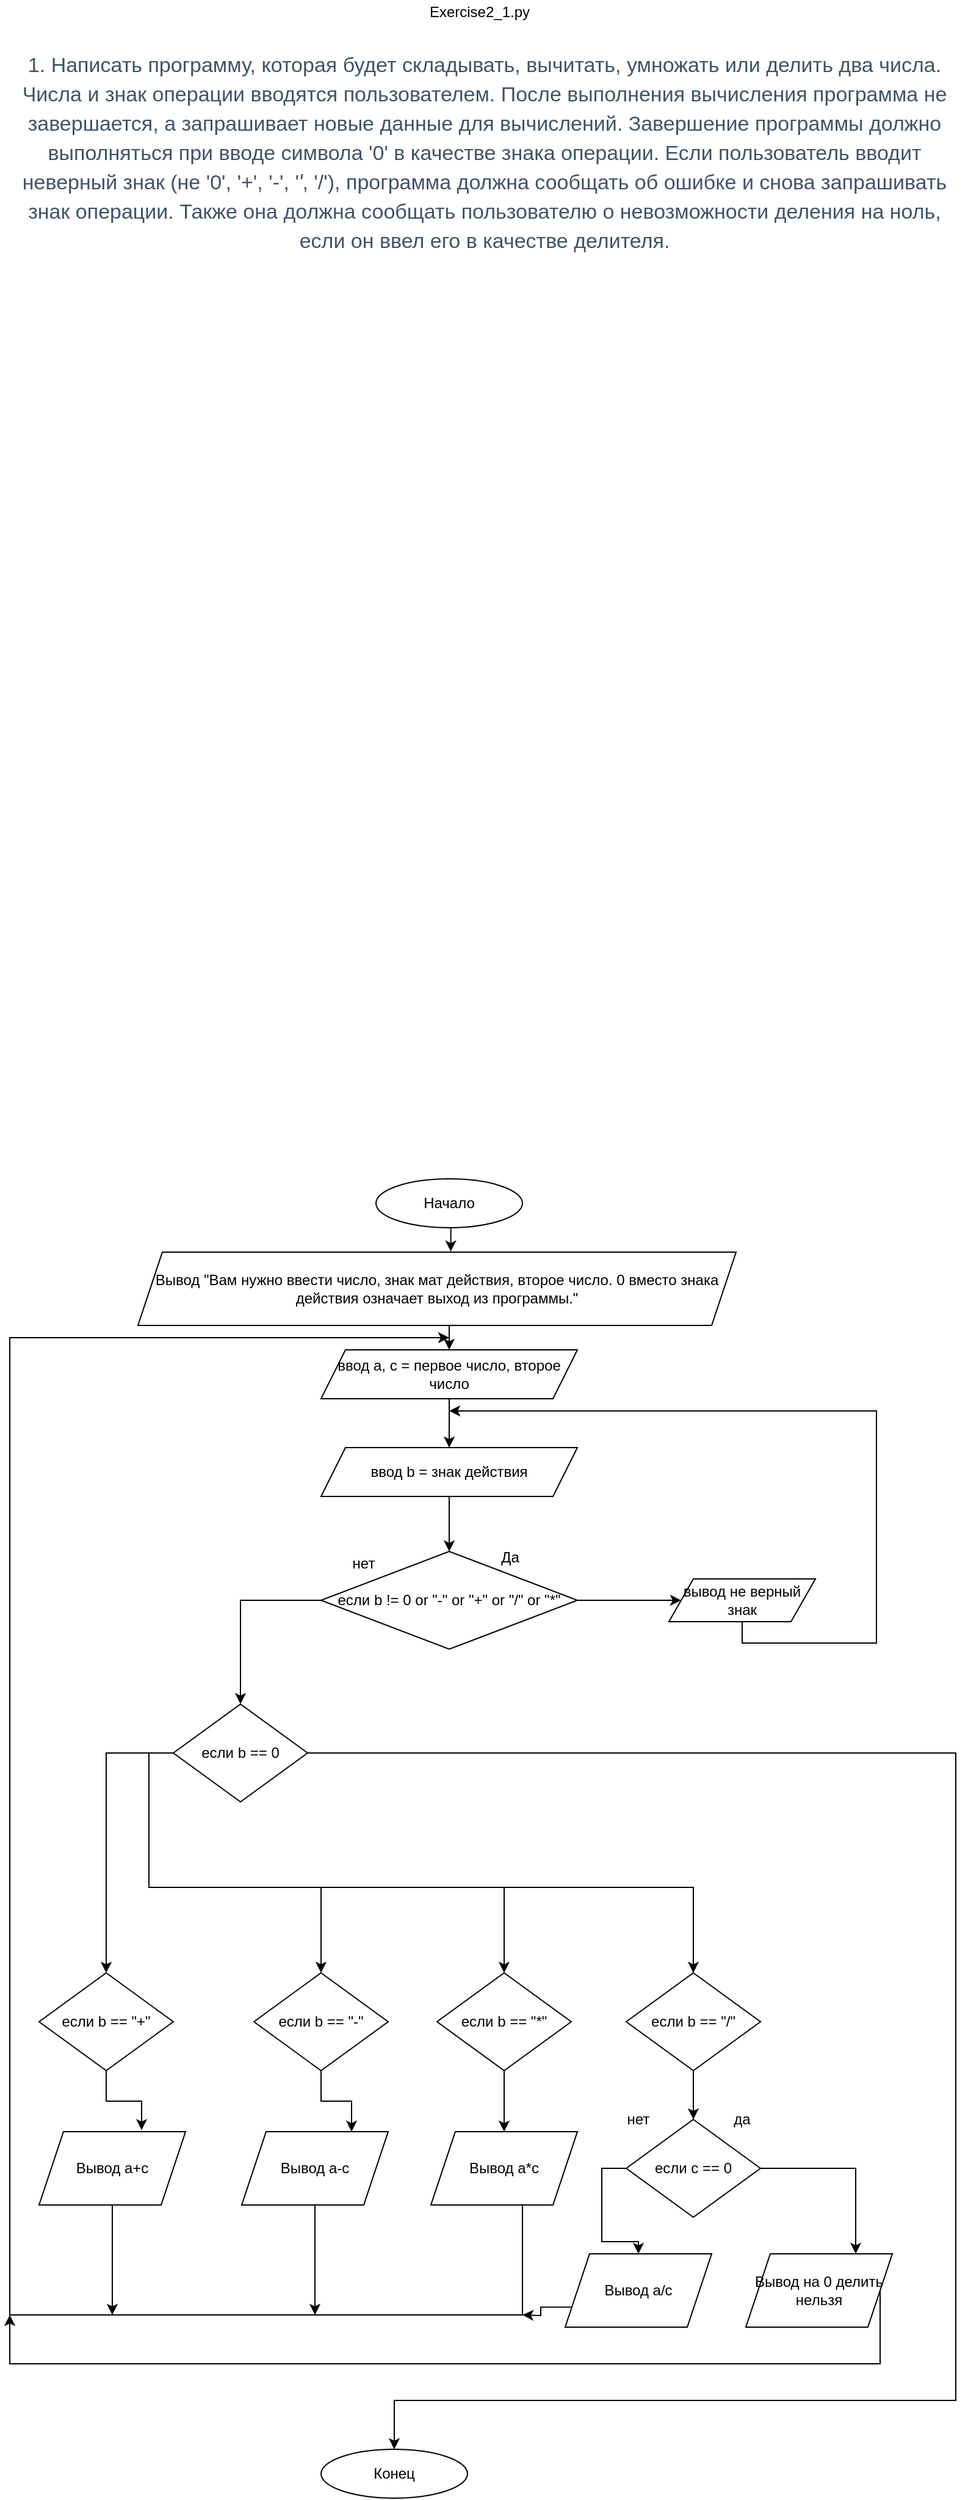 <mxfile version="14.5.10" type="device" pages="5"><diagram id="9VVbKP6s_MthiIiG_B1D" name="Задание1"><mxGraphModel dx="1278" dy="1738" grid="1" gridSize="10" guides="1" tooltips="1" connect="1" arrows="1" fold="1" page="1" pageScale="1" pageWidth="827" pageHeight="1169" math="0" shadow="0"><root><mxCell id="0"/><mxCell id="1" parent="0"/><mxCell id="ex1rgrxWMvsCBnantR5S-1" value="&lt;span style=&quot;text-align: left; color: rgb(63, 83, 104); text-transform: none; line-height: 24px; text-indent: 0px; letter-spacing: normal; font-family: inherit; font-size: 17px; font-style: normal; font-variant: normal; font-weight: 500; text-decoration: none; word-spacing: 0px; display: inline; float: none; background-color: rgb(255, 255, 255);&quot;&gt;1. Написать программу, которая будет складывать, вычитать, умножать или делить два числа. Числа и знак операции вводятся пользователем. После выполнения вычисления программа не завершается, а запрашивает новые данные для вычислений. Завершение программы должно выполняться при вводе символа '0' в качестве знака операции. Если пользователь вводит неверный знак (не '0', '+', '-', '&lt;/span&gt;&lt;em style='text-align: left; color: rgb(63, 83, 104); text-transform: none; text-indent: 0px; letter-spacing: normal; font-family: &quot;roboto&quot;,&quot;san francisco&quot;,&quot;helvetica neue&quot;,&quot;helvetica&quot;,&quot;arial&quot;; font-size: 17px; font-style: italic; font-variant: normal; font-weight: 500; text-decoration: none; word-spacing: 0px; box-sizing: border-box;'&gt;'&lt;/em&gt;&lt;span style=&quot;text-align: left; color: rgb(63, 83, 104); text-transform: none; line-height: 24px; text-indent: 0px; letter-spacing: normal; font-family: inherit; font-size: 17px; font-style: normal; font-variant: normal; font-weight: 500; text-decoration: none; word-spacing: 0px; display: inline; float: none; background-color: rgb(255, 255, 255);&quot;&gt;, '/'), программа должна сообщать об ошибке и снова запрашивать знак операции. Также она должна сообщать пользователю о невозможности деления на ноль, если он ввел его в качестве делителя.&lt;/span&gt;" style="text;html=1;strokeColor=none;fillColor=none;align=center;verticalAlign=middle;whiteSpace=wrap;rounded=0;" parent="1" vertex="1"><mxGeometry x="19" y="-880" width="790" height="170" as="geometry"/></mxCell><mxCell id="ex1rgrxWMvsCBnantR5S-2" value="Exercise2_1.py" style="text;html=1;strokeColor=none;fillColor=none;align=center;verticalAlign=middle;whiteSpace=wrap;rounded=0;" parent="1" vertex="1"><mxGeometry x="350" y="-920" width="120" height="20" as="geometry"/></mxCell><mxCell id="ex1rgrxWMvsCBnantR5S-54" style="edgeStyle=orthogonalEdgeStyle;rounded=0;orthogonalLoop=1;jettySize=auto;html=1;exitX=0.5;exitY=1;exitDx=0;exitDy=0;entryX=0.523;entryY=-0.008;entryDx=0;entryDy=0;entryPerimeter=0;" parent="1" source="ex1rgrxWMvsCBnantR5S-3" target="ex1rgrxWMvsCBnantR5S-50" edge="1"><mxGeometry relative="1" as="geometry"/></mxCell><mxCell id="ex1rgrxWMvsCBnantR5S-3" value="Начало" style="ellipse;whiteSpace=wrap;html=1;" parent="1" vertex="1"><mxGeometry x="325" y="45" width="120" height="40" as="geometry"/></mxCell><mxCell id="ex1rgrxWMvsCBnantR5S-60" style="edgeStyle=orthogonalEdgeStyle;rounded=0;orthogonalLoop=1;jettySize=auto;html=1;exitX=0.5;exitY=1;exitDx=0;exitDy=0;entryX=0.5;entryY=0;entryDx=0;entryDy=0;" parent="1" source="ex1rgrxWMvsCBnantR5S-4" target="ex1rgrxWMvsCBnantR5S-59" edge="1"><mxGeometry relative="1" as="geometry"/></mxCell><mxCell id="ex1rgrxWMvsCBnantR5S-4" value="ввод a, c = первое число, второе число" style="shape=parallelogram;perimeter=parallelogramPerimeter;whiteSpace=wrap;html=1;fixedSize=1;" parent="1" vertex="1"><mxGeometry x="280" y="185" width="210" height="40" as="geometry"/></mxCell><mxCell id="ex1rgrxWMvsCBnantR5S-62" style="edgeStyle=orthogonalEdgeStyle;rounded=0;orthogonalLoop=1;jettySize=auto;html=1;exitX=1;exitY=0.5;exitDx=0;exitDy=0;entryX=0;entryY=0.5;entryDx=0;entryDy=0;" parent="1" source="ex1rgrxWMvsCBnantR5S-5" target="ex1rgrxWMvsCBnantR5S-63" edge="1"><mxGeometry relative="1" as="geometry"><mxPoint x="555" y="390" as="targetPoint"/></mxGeometry></mxCell><mxCell id="ex1rgrxWMvsCBnantR5S-69" style="edgeStyle=orthogonalEdgeStyle;rounded=0;orthogonalLoop=1;jettySize=auto;html=1;exitX=0;exitY=0.5;exitDx=0;exitDy=0;" parent="1" source="ex1rgrxWMvsCBnantR5S-5" target="ex1rgrxWMvsCBnantR5S-65" edge="1"><mxGeometry relative="1" as="geometry"/></mxCell><mxCell id="ex1rgrxWMvsCBnantR5S-5" value="если b != 0 or &quot;-&quot; or &quot;+&quot; or &quot;/&quot; or &quot;*&quot;" style="rhombus;whiteSpace=wrap;html=1;" parent="1" vertex="1"><mxGeometry x="280" y="350" width="210" height="80" as="geometry"/></mxCell><mxCell id="ex1rgrxWMvsCBnantR5S-10" value="Да" style="text;html=1;strokeColor=none;fillColor=none;align=center;verticalAlign=middle;whiteSpace=wrap;rounded=0;" parent="1" vertex="1"><mxGeometry x="415" y="345" width="40" height="20" as="geometry"/></mxCell><mxCell id="ex1rgrxWMvsCBnantR5S-11" value="нет" style="text;html=1;strokeColor=none;fillColor=none;align=center;verticalAlign=middle;whiteSpace=wrap;rounded=0;" parent="1" vertex="1"><mxGeometry x="295" y="350" width="40" height="20" as="geometry"/></mxCell><mxCell id="ex1rgrxWMvsCBnantR5S-42" style="edgeStyle=orthogonalEdgeStyle;rounded=0;orthogonalLoop=1;jettySize=auto;html=1;exitX=0.5;exitY=1;exitDx=0;exitDy=0;entryX=0.7;entryY=-0.022;entryDx=0;entryDy=0;entryPerimeter=0;" parent="1" source="ex1rgrxWMvsCBnantR5S-12" target="ex1rgrxWMvsCBnantR5S-14" edge="1"><mxGeometry relative="1" as="geometry"/></mxCell><mxCell id="ex1rgrxWMvsCBnantR5S-12" value="если b == &quot;+&quot;" style="rhombus;whiteSpace=wrap;html=1;" parent="1" vertex="1"><mxGeometry x="49" y="695" width="110" height="80" as="geometry"/></mxCell><mxCell id="ex1rgrxWMvsCBnantR5S-74" style="edgeStyle=orthogonalEdgeStyle;rounded=0;orthogonalLoop=1;jettySize=auto;html=1;exitX=0.5;exitY=1;exitDx=0;exitDy=0;" parent="1" source="ex1rgrxWMvsCBnantR5S-14" edge="1"><mxGeometry relative="1" as="geometry"><mxPoint x="109" y="975" as="targetPoint"/></mxGeometry></mxCell><mxCell id="ex1rgrxWMvsCBnantR5S-14" value="Вывод a+c" style="shape=parallelogram;perimeter=parallelogramPerimeter;whiteSpace=wrap;html=1;fixedSize=1;" parent="1" vertex="1"><mxGeometry x="49" y="825" width="120" height="60" as="geometry"/></mxCell><mxCell id="ex1rgrxWMvsCBnantR5S-41" style="edgeStyle=orthogonalEdgeStyle;rounded=0;orthogonalLoop=1;jettySize=auto;html=1;exitX=0.5;exitY=1;exitDx=0;exitDy=0;entryX=0.75;entryY=0;entryDx=0;entryDy=0;" parent="1" source="ex1rgrxWMvsCBnantR5S-18" target="ex1rgrxWMvsCBnantR5S-19" edge="1"><mxGeometry relative="1" as="geometry"/></mxCell><mxCell id="ex1rgrxWMvsCBnantR5S-18" value="если b == &quot;-&quot;" style="rhombus;whiteSpace=wrap;html=1;" parent="1" vertex="1"><mxGeometry x="225" y="695" width="110" height="80" as="geometry"/></mxCell><mxCell id="ex1rgrxWMvsCBnantR5S-75" style="edgeStyle=orthogonalEdgeStyle;rounded=0;orthogonalLoop=1;jettySize=auto;html=1;exitX=0.5;exitY=1;exitDx=0;exitDy=0;" parent="1" source="ex1rgrxWMvsCBnantR5S-19" edge="1"><mxGeometry relative="1" as="geometry"><mxPoint x="275" y="975" as="targetPoint"/></mxGeometry></mxCell><mxCell id="ex1rgrxWMvsCBnantR5S-19" value="Вывод a-c" style="shape=parallelogram;perimeter=parallelogramPerimeter;whiteSpace=wrap;html=1;fixedSize=1;" parent="1" vertex="1"><mxGeometry x="215" y="825" width="120" height="60" as="geometry"/></mxCell><mxCell id="ex1rgrxWMvsCBnantR5S-43" style="edgeStyle=orthogonalEdgeStyle;rounded=0;orthogonalLoop=1;jettySize=auto;html=1;exitX=0.5;exitY=1;exitDx=0;exitDy=0;" parent="1" source="ex1rgrxWMvsCBnantR5S-20" target="ex1rgrxWMvsCBnantR5S-21" edge="1"><mxGeometry relative="1" as="geometry"/></mxCell><mxCell id="ex1rgrxWMvsCBnantR5S-20" value="если b == &quot;*&quot;" style="rhombus;whiteSpace=wrap;html=1;" parent="1" vertex="1"><mxGeometry x="375" y="695" width="110" height="80" as="geometry"/></mxCell><mxCell id="ex1rgrxWMvsCBnantR5S-37" style="edgeStyle=orthogonalEdgeStyle;rounded=0;orthogonalLoop=1;jettySize=auto;html=1;exitX=0.5;exitY=1;exitDx=0;exitDy=0;" parent="1" source="ex1rgrxWMvsCBnantR5S-21" edge="1"><mxGeometry relative="1" as="geometry"><mxPoint x="385" y="175" as="targetPoint"/><Array as="points"><mxPoint x="445" y="885"/><mxPoint x="445" y="975"/><mxPoint x="25" y="975"/><mxPoint x="25" y="175"/></Array></mxGeometry></mxCell><mxCell id="ex1rgrxWMvsCBnantR5S-21" value="Вывод a*c" style="shape=parallelogram;perimeter=parallelogramPerimeter;whiteSpace=wrap;html=1;fixedSize=1;" parent="1" vertex="1"><mxGeometry x="370" y="825" width="120" height="60" as="geometry"/></mxCell><mxCell id="ex1rgrxWMvsCBnantR5S-44" style="edgeStyle=orthogonalEdgeStyle;rounded=0;orthogonalLoop=1;jettySize=auto;html=1;exitX=0.5;exitY=1;exitDx=0;exitDy=0;entryX=0.5;entryY=0;entryDx=0;entryDy=0;" parent="1" source="ex1rgrxWMvsCBnantR5S-22" target="ex1rgrxWMvsCBnantR5S-24" edge="1"><mxGeometry relative="1" as="geometry"/></mxCell><mxCell id="ex1rgrxWMvsCBnantR5S-22" value="если b == &quot;/&quot;" style="rhombus;whiteSpace=wrap;html=1;" parent="1" vertex="1"><mxGeometry x="530" y="695" width="110" height="80" as="geometry"/></mxCell><mxCell id="ex1rgrxWMvsCBnantR5S-45" style="edgeStyle=orthogonalEdgeStyle;rounded=0;orthogonalLoop=1;jettySize=auto;html=1;exitX=0;exitY=0.5;exitDx=0;exitDy=0;" parent="1" source="ex1rgrxWMvsCBnantR5S-24" target="ex1rgrxWMvsCBnantR5S-27" edge="1"><mxGeometry relative="1" as="geometry"/></mxCell><mxCell id="ex1rgrxWMvsCBnantR5S-49" style="edgeStyle=orthogonalEdgeStyle;rounded=0;orthogonalLoop=1;jettySize=auto;html=1;exitX=1;exitY=0.5;exitDx=0;exitDy=0;entryX=0.75;entryY=0;entryDx=0;entryDy=0;" parent="1" source="ex1rgrxWMvsCBnantR5S-24" target="ex1rgrxWMvsCBnantR5S-28" edge="1"><mxGeometry relative="1" as="geometry"><Array as="points"><mxPoint x="718" y="855"/></Array></mxGeometry></mxCell><mxCell id="ex1rgrxWMvsCBnantR5S-24" value="если с == 0" style="rhombus;whiteSpace=wrap;html=1;" parent="1" vertex="1"><mxGeometry x="530" y="815" width="110" height="80" as="geometry"/></mxCell><mxCell id="ex1rgrxWMvsCBnantR5S-25" value="нет" style="text;html=1;strokeColor=none;fillColor=none;align=center;verticalAlign=middle;whiteSpace=wrap;rounded=0;" parent="1" vertex="1"><mxGeometry x="520" y="805" width="40" height="20" as="geometry"/></mxCell><mxCell id="ex1rgrxWMvsCBnantR5S-26" value="да" style="text;html=1;strokeColor=none;fillColor=none;align=center;verticalAlign=middle;whiteSpace=wrap;rounded=0;" parent="1" vertex="1"><mxGeometry x="605" y="805" width="40" height="20" as="geometry"/></mxCell><mxCell id="ex1rgrxWMvsCBnantR5S-76" style="edgeStyle=orthogonalEdgeStyle;rounded=0;orthogonalLoop=1;jettySize=auto;html=1;exitX=0;exitY=0.75;exitDx=0;exitDy=0;" parent="1" source="ex1rgrxWMvsCBnantR5S-27" edge="1"><mxGeometry relative="1" as="geometry"><mxPoint x="445" y="975" as="targetPoint"/></mxGeometry></mxCell><mxCell id="ex1rgrxWMvsCBnantR5S-27" value="Вывод a/c" style="shape=parallelogram;perimeter=parallelogramPerimeter;whiteSpace=wrap;html=1;fixedSize=1;" parent="1" vertex="1"><mxGeometry x="480" y="925" width="120" height="60" as="geometry"/></mxCell><mxCell id="ex1rgrxWMvsCBnantR5S-78" style="edgeStyle=orthogonalEdgeStyle;rounded=0;orthogonalLoop=1;jettySize=auto;html=1;exitX=1;exitY=0.5;exitDx=0;exitDy=0;" parent="1" source="ex1rgrxWMvsCBnantR5S-28" edge="1"><mxGeometry relative="1" as="geometry"><mxPoint x="25" y="975" as="targetPoint"/><Array as="points"><mxPoint x="738" y="1015"/><mxPoint x="25" y="1015"/></Array></mxGeometry></mxCell><mxCell id="ex1rgrxWMvsCBnantR5S-28" value="Вывод на 0 делить нельзя" style="shape=parallelogram;perimeter=parallelogramPerimeter;whiteSpace=wrap;html=1;fixedSize=1;" parent="1" vertex="1"><mxGeometry x="628" y="925" width="120" height="60" as="geometry"/></mxCell><mxCell id="ex1rgrxWMvsCBnantR5S-33" value="Конец" style="ellipse;whiteSpace=wrap;html=1;" parent="1" vertex="1"><mxGeometry x="280" y="1085" width="120" height="40" as="geometry"/></mxCell><mxCell id="ex1rgrxWMvsCBnantR5S-55" style="edgeStyle=orthogonalEdgeStyle;rounded=0;orthogonalLoop=1;jettySize=auto;html=1;exitX=0.5;exitY=1;exitDx=0;exitDy=0;entryX=0.5;entryY=0;entryDx=0;entryDy=0;" parent="1" source="ex1rgrxWMvsCBnantR5S-50" target="ex1rgrxWMvsCBnantR5S-4" edge="1"><mxGeometry relative="1" as="geometry"><mxPoint x="385" y="175" as="targetPoint"/><Array as="points"><mxPoint x="385" y="165"/></Array></mxGeometry></mxCell><mxCell id="ex1rgrxWMvsCBnantR5S-50" value="Вывод &quot;Вам нужно ввести число, знак мат действия, второе число. 0 вместо знака действия означает выход из программы.&quot;" style="shape=parallelogram;perimeter=parallelogramPerimeter;whiteSpace=wrap;html=1;fixedSize=1;" parent="1" vertex="1"><mxGeometry x="130" y="105" width="490" height="60" as="geometry"/></mxCell><mxCell id="ex1rgrxWMvsCBnantR5S-61" style="edgeStyle=orthogonalEdgeStyle;rounded=0;orthogonalLoop=1;jettySize=auto;html=1;exitX=0.5;exitY=1;exitDx=0;exitDy=0;entryX=0.5;entryY=0;entryDx=0;entryDy=0;" parent="1" source="ex1rgrxWMvsCBnantR5S-59" target="ex1rgrxWMvsCBnantR5S-5" edge="1"><mxGeometry relative="1" as="geometry"/></mxCell><mxCell id="ex1rgrxWMvsCBnantR5S-59" value="ввод b = знак действия" style="shape=parallelogram;perimeter=parallelogramPerimeter;whiteSpace=wrap;html=1;fixedSize=1;" parent="1" vertex="1"><mxGeometry x="280" y="265" width="210" height="40" as="geometry"/></mxCell><mxCell id="ex1rgrxWMvsCBnantR5S-64" style="edgeStyle=orthogonalEdgeStyle;rounded=0;orthogonalLoop=1;jettySize=auto;html=1;exitX=0.5;exitY=1;exitDx=0;exitDy=0;" parent="1" source="ex1rgrxWMvsCBnantR5S-63" edge="1"><mxGeometry relative="1" as="geometry"><mxPoint x="385" y="235" as="targetPoint"/><Array as="points"><mxPoint x="625" y="425"/><mxPoint x="735" y="425"/><mxPoint x="735" y="235"/></Array></mxGeometry></mxCell><mxCell id="ex1rgrxWMvsCBnantR5S-63" value="вывод не верный знак" style="shape=parallelogram;perimeter=parallelogramPerimeter;whiteSpace=wrap;html=1;fixedSize=1;" parent="1" vertex="1"><mxGeometry x="565" y="372.5" width="120" height="35" as="geometry"/></mxCell><mxCell id="ex1rgrxWMvsCBnantR5S-68" style="edgeStyle=orthogonalEdgeStyle;rounded=0;orthogonalLoop=1;jettySize=auto;html=1;exitX=1;exitY=0.5;exitDx=0;exitDy=0;" parent="1" source="ex1rgrxWMvsCBnantR5S-65" target="ex1rgrxWMvsCBnantR5S-33" edge="1"><mxGeometry relative="1" as="geometry"><mxPoint x="800" y="1045" as="targetPoint"/><Array as="points"><mxPoint x="800" y="515"/><mxPoint x="800" y="1045"/><mxPoint x="340" y="1045"/></Array></mxGeometry></mxCell><mxCell id="ex1rgrxWMvsCBnantR5S-70" style="edgeStyle=orthogonalEdgeStyle;rounded=0;orthogonalLoop=1;jettySize=auto;html=1;exitX=0;exitY=0.5;exitDx=0;exitDy=0;entryX=0.5;entryY=0;entryDx=0;entryDy=0;" parent="1" source="ex1rgrxWMvsCBnantR5S-65" target="ex1rgrxWMvsCBnantR5S-12" edge="1"><mxGeometry relative="1" as="geometry"/></mxCell><mxCell id="ex1rgrxWMvsCBnantR5S-71" style="edgeStyle=orthogonalEdgeStyle;rounded=0;orthogonalLoop=1;jettySize=auto;html=1;exitX=0;exitY=0.5;exitDx=0;exitDy=0;entryX=0.5;entryY=0;entryDx=0;entryDy=0;" parent="1" source="ex1rgrxWMvsCBnantR5S-65" target="ex1rgrxWMvsCBnantR5S-18" edge="1"><mxGeometry relative="1" as="geometry"/></mxCell><mxCell id="ex1rgrxWMvsCBnantR5S-72" style="edgeStyle=orthogonalEdgeStyle;rounded=0;orthogonalLoop=1;jettySize=auto;html=1;exitX=0;exitY=0.5;exitDx=0;exitDy=0;entryX=0.5;entryY=0;entryDx=0;entryDy=0;" parent="1" source="ex1rgrxWMvsCBnantR5S-65" target="ex1rgrxWMvsCBnantR5S-20" edge="1"><mxGeometry relative="1" as="geometry"/></mxCell><mxCell id="ex1rgrxWMvsCBnantR5S-73" style="edgeStyle=orthogonalEdgeStyle;rounded=0;orthogonalLoop=1;jettySize=auto;html=1;exitX=0;exitY=0.5;exitDx=0;exitDy=0;" parent="1" source="ex1rgrxWMvsCBnantR5S-65" target="ex1rgrxWMvsCBnantR5S-22" edge="1"><mxGeometry relative="1" as="geometry"/></mxCell><mxCell id="ex1rgrxWMvsCBnantR5S-65" value="если b == 0" style="rhombus;whiteSpace=wrap;html=1;" parent="1" vertex="1"><mxGeometry x="159" y="475" width="110" height="80" as="geometry"/></mxCell></root></mxGraphModel></diagram><diagram id="NmgzExSBudsxT1QHz35L" name="Страница 2"><mxGraphModel grid="1" shadow="0" math="0" pageHeight="1169" pageWidth="827" pageScale="1" page="1" fold="1" arrows="1" connect="1" tooltips="1" guides="1" gridSize="10" dy="608" dx="1342"><root><mxCell id="AZP0k3E69EL4nHjYCwYE-0"/><mxCell id="AZP0k3E69EL4nHjYCwYE-1" parent="AZP0k3E69EL4nHjYCwYE-0"/><mxCell id="AZP0k3E69EL4nHjYCwYE-2" value="&lt;span style=&quot;text-align: left ; color: rgb(63 , 83 , 104) ; text-transform: none ; line-height: 24px ; text-indent: 0px ; letter-spacing: normal ; font-family: inherit ; font-size: 17px ; font-style: normal ; font-variant: normal ; font-weight: 500 ; text-decoration: none ; word-spacing: 0px ; display: inline ; float: none ; background-color: rgb(255 , 255 , 255)&quot;&gt;2. Посчитать четные и нечетные цифры введенного натурального числа. Например, если введено число 34560, в нем 3 четные цифры (4, 6 и 0) и 2 нечетные (3 и 5)&lt;/span&gt;" parent="AZP0k3E69EL4nHjYCwYE-1" vertex="1" style="text;html=1;strokeColor=none;fillColor=none;align=center;verticalAlign=middle;whiteSpace=wrap;rounded=0;"><mxGeometry as="geometry" height="80" width="760" y="60" x="34"/></mxCell><mxCell id="AZP0k3E69EL4nHjYCwYE-3" value="Exercice2_2.py" parent="AZP0k3E69EL4nHjYCwYE-1" vertex="1" style="text;html=1;strokeColor=none;fillColor=none;align=center;verticalAlign=middle;whiteSpace=wrap;rounded=0;"><mxGeometry as="geometry" height="20" width="130" y="30" x="330"/></mxCell><mxCell id="0aCp3txBkiRKVn8MhVxa-10" parent="AZP0k3E69EL4nHjYCwYE-1" style="edgeStyle=orthogonalEdgeStyle;rounded=0;orthogonalLoop=1;jettySize=auto;html=1;exitX=0.5;exitY=1;exitDx=0;exitDy=0;entryX=0.5;entryY=0;entryDx=0;entryDy=0;" target="AZP0k3E69EL4nHjYCwYE-5" source="AZP0k3E69EL4nHjYCwYE-4" edge="1"><mxGeometry as="geometry" relative="1"/></mxCell><mxCell id="AZP0k3E69EL4nHjYCwYE-4" value="Начало" parent="AZP0k3E69EL4nHjYCwYE-1" vertex="1" style="ellipse;whiteSpace=wrap;html=1;"><mxGeometry as="geometry" height="40" width="120" y="160" x="350"/></mxCell><mxCell id="0aCp3txBkiRKVn8MhVxa-11" parent="AZP0k3E69EL4nHjYCwYE-1" style="edgeStyle=orthogonalEdgeStyle;rounded=0;orthogonalLoop=1;jettySize=auto;html=1;exitX=0.5;exitY=1;exitDx=0;exitDy=0;entryX=0.5;entryY=0;entryDx=0;entryDy=0;" target="0aCp3txBkiRKVn8MhVxa-0" source="AZP0k3E69EL4nHjYCwYE-5" edge="1"><mxGeometry as="geometry" relative="1"/></mxCell><mxCell id="AZP0k3E69EL4nHjYCwYE-5" value="Введите число а" parent="AZP0k3E69EL4nHjYCwYE-1" vertex="1" style="shape=parallelogram;perimeter=parallelogramPerimeter;whiteSpace=wrap;html=1;fixedSize=1;"><mxGeometry as="geometry" height="60" width="300" y="250" x="260"/></mxCell><mxCell id="0aCp3txBkiRKVn8MhVxa-21" parent="AZP0k3E69EL4nHjYCwYE-1" style="edgeStyle=orthogonalEdgeStyle;rounded=0;orthogonalLoop=1;jettySize=auto;html=1;exitX=0.5;exitY=1;exitDx=0;exitDy=0;entryX=0.5;entryY=0;entryDx=0;entryDy=0;" target="0aCp3txBkiRKVn8MhVxa-3" source="AZP0k3E69EL4nHjYCwYE-6" edge="1"><mxGeometry as="geometry" relative="1"/></mxCell><mxCell id="0aCp3txBkiRKVn8MhVxa-24" parent="AZP0k3E69EL4nHjYCwYE-1" style="edgeStyle=orthogonalEdgeStyle;rounded=0;orthogonalLoop=1;jettySize=auto;html=1;exitX=1;exitY=0.5;exitDx=0;exitDy=0;" target="0aCp3txBkiRKVn8MhVxa-8" source="AZP0k3E69EL4nHjYCwYE-6" edge="1"><mxGeometry as="geometry" relative="1"><Array as="points"><mxPoint y="480" x="680"/><mxPoint y="780" x="680"/></Array></mxGeometry></mxCell><mxCell id="AZP0k3E69EL4nHjYCwYE-6" value="Пока&amp;nbsp; a &amp;gt; 0" parent="AZP0k3E69EL4nHjYCwYE-1" vertex="1" style="rhombus;whiteSpace=wrap;html=1;"><mxGeometry as="geometry" height="80" width="154" y="440" x="333"/></mxCell><mxCell id="0aCp3txBkiRKVn8MhVxa-12" parent="AZP0k3E69EL4nHjYCwYE-1" style="edgeStyle=orthogonalEdgeStyle;rounded=0;orthogonalLoop=1;jettySize=auto;html=1;exitX=0.5;exitY=1;exitDx=0;exitDy=0;entryX=0.5;entryY=0;entryDx=0;entryDy=0;" target="AZP0k3E69EL4nHjYCwYE-6" source="0aCp3txBkiRKVn8MhVxa-0" edge="1"><mxGeometry as="geometry" relative="1"/></mxCell><mxCell id="0aCp3txBkiRKVn8MhVxa-0" value="chet = 0&lt;br&gt;nechet = 0" parent="AZP0k3E69EL4nHjYCwYE-1" vertex="1" style="rounded=0;whiteSpace=wrap;html=1;"><mxGeometry as="geometry" height="40" width="120" y="360" x="350"/></mxCell><mxCell id="0aCp3txBkiRKVn8MhVxa-1" value="да" parent="AZP0k3E69EL4nHjYCwYE-1" vertex="1" style="text;html=1;strokeColor=none;fillColor=none;align=center;verticalAlign=middle;whiteSpace=wrap;rounded=0;"><mxGeometry as="geometry" height="20" width="40" y="440" x="329"/></mxCell><mxCell id="0aCp3txBkiRKVn8MhVxa-2" value="нет" parent="AZP0k3E69EL4nHjYCwYE-1" vertex="1" style="text;html=1;strokeColor=none;fillColor=none;align=center;verticalAlign=middle;whiteSpace=wrap;rounded=0;"><mxGeometry as="geometry" height="20" width="40" y="440" x="447"/></mxCell><mxCell id="0aCp3txBkiRKVn8MhVxa-22" parent="AZP0k3E69EL4nHjYCwYE-1" style="edgeStyle=orthogonalEdgeStyle;rounded=0;orthogonalLoop=1;jettySize=auto;html=1;exitX=0;exitY=0.5;exitDx=0;exitDy=0;entryX=0.5;entryY=0;entryDx=0;entryDy=0;" target="0aCp3txBkiRKVn8MhVxa-6" source="0aCp3txBkiRKVn8MhVxa-3" edge="1"><mxGeometry as="geometry" relative="1"/></mxCell><mxCell id="0aCp3txBkiRKVn8MhVxa-23" parent="AZP0k3E69EL4nHjYCwYE-1" style="edgeStyle=orthogonalEdgeStyle;rounded=0;orthogonalLoop=1;jettySize=auto;html=1;exitX=1;exitY=0.5;exitDx=0;exitDy=0;" target="0aCp3txBkiRKVn8MhVxa-7" source="0aCp3txBkiRKVn8MhVxa-3" edge="1"><mxGeometry as="geometry" relative="1"/></mxCell><mxCell id="0aCp3txBkiRKVn8MhVxa-3" value="(a%10) % 2 == 0" parent="AZP0k3E69EL4nHjYCwYE-1" vertex="1" style="rhombus;whiteSpace=wrap;html=1;"><mxGeometry as="geometry" height="80" width="130" y="560" x="345"/></mxCell><mxCell id="0aCp3txBkiRKVn8MhVxa-4" value="да" parent="AZP0k3E69EL4nHjYCwYE-1" vertex="1" style="text;html=1;strokeColor=none;fillColor=none;align=center;verticalAlign=middle;whiteSpace=wrap;rounded=0;"><mxGeometry as="geometry" height="20" width="40" y="560" x="340"/></mxCell><mxCell id="0aCp3txBkiRKVn8MhVxa-5" value="нет" parent="AZP0k3E69EL4nHjYCwYE-1" vertex="1" style="text;html=1;strokeColor=none;fillColor=none;align=center;verticalAlign=middle;whiteSpace=wrap;rounded=0;"><mxGeometry as="geometry" height="20" width="40" y="560" x="435"/></mxCell><mxCell id="0aCp3txBkiRKVn8MhVxa-26" parent="AZP0k3E69EL4nHjYCwYE-1" style="edgeStyle=orthogonalEdgeStyle;rounded=0;orthogonalLoop=1;jettySize=auto;html=1;exitX=0;exitY=0.5;exitDx=0;exitDy=0;entryX=0.5;entryY=0;entryDx=0;entryDy=0;" target="AZP0k3E69EL4nHjYCwYE-6" source="0aCp3txBkiRKVn8MhVxa-6" edge="1"><mxGeometry as="geometry" relative="1"/></mxCell><mxCell id="0aCp3txBkiRKVn8MhVxa-6" value="a //= 10&lt;br&gt;chet += 1" parent="AZP0k3E69EL4nHjYCwYE-1" vertex="1" style="rounded=0;whiteSpace=wrap;html=1;"><mxGeometry as="geometry" height="40" width="120" y="680" x="220"/></mxCell><mxCell id="0aCp3txBkiRKVn8MhVxa-27" parent="AZP0k3E69EL4nHjYCwYE-1" style="edgeStyle=orthogonalEdgeStyle;rounded=0;orthogonalLoop=1;jettySize=auto;html=1;exitX=0.5;exitY=1;exitDx=0;exitDy=0;" source="0aCp3txBkiRKVn8MhVxa-7" edge="1"><mxGeometry as="geometry" relative="1"><mxPoint as="targetPoint" y="438" x="410"/><Array as="points"><mxPoint y="740" x="530"/><mxPoint y="740" x="200"/><mxPoint y="420" x="200"/><mxPoint y="420" x="410"/></Array></mxGeometry></mxCell><mxCell id="0aCp3txBkiRKVn8MhVxa-7" value="a //= 10&lt;br&gt;nechet += 1" parent="AZP0k3E69EL4nHjYCwYE-1" vertex="1" style="rounded=0;whiteSpace=wrap;html=1;"><mxGeometry as="geometry" height="40" width="120" y="680" x="470"/></mxCell><mxCell id="0aCp3txBkiRKVn8MhVxa-28" parent="AZP0k3E69EL4nHjYCwYE-1" style="edgeStyle=orthogonalEdgeStyle;rounded=0;orthogonalLoop=1;jettySize=auto;html=1;exitX=0.5;exitY=1;exitDx=0;exitDy=0;" target="0aCp3txBkiRKVn8MhVxa-9" source="0aCp3txBkiRKVn8MhVxa-8" edge="1"><mxGeometry as="geometry" relative="1"/></mxCell><mxCell id="0aCp3txBkiRKVn8MhVxa-8" value="Вывод chet, nechet" parent="AZP0k3E69EL4nHjYCwYE-1" vertex="1" style="shape=parallelogram;perimeter=parallelogramPerimeter;whiteSpace=wrap;html=1;fixedSize=1;"><mxGeometry as="geometry" height="60" width="120" y="760" x="354"/></mxCell><mxCell id="0aCp3txBkiRKVn8MhVxa-9" value="конец" parent="AZP0k3E69EL4nHjYCwYE-1" vertex="1" style="ellipse;whiteSpace=wrap;html=1;"><mxGeometry as="geometry" height="40" width="120" y="900" x="354"/></mxCell></root></mxGraphModel></diagram><diagram id="Yer91BauzwekW-PSFJB4" name="Страница 3"><mxGraphModel dx="1278" dy="569" grid="1" gridSize="10" guides="1" tooltips="1" connect="1" arrows="1" fold="1" page="1" pageScale="1" pageWidth="827" pageHeight="1169" math="0" shadow="0"><root><mxCell id="IQPsvt8TzOjAdO5gnrfX-0"/><mxCell id="IQPsvt8TzOjAdO5gnrfX-1" parent="IQPsvt8TzOjAdO5gnrfX-0"/><mxCell id="CWasgPyW1whdS6MFOES6-0" value="&lt;span style=&quot;text-align: left; color: rgb(63, 83, 104); text-transform: none; line-height: 24px; text-indent: 0px; letter-spacing: normal; font-family: inherit; font-size: 17px; font-style: normal; font-variant: normal; font-weight: 500; text-decoration: none; word-spacing: 0px; display: inline; float: none; background-color: rgb(255, 255, 255);&quot;&gt;3. Сформировать из введенного числа обратное по порядку входящих в него цифр и вывести на экран. Например, если введено число 3486, надо вывести 6843.&lt;/span&gt;" style="text;html=1;strokeColor=none;fillColor=none;align=center;verticalAlign=middle;whiteSpace=wrap;rounded=0;" parent="IQPsvt8TzOjAdO5gnrfX-1" vertex="1"><mxGeometry x="100" y="80" width="600" height="20" as="geometry"/></mxCell><mxCell id="r3s7sRQgTZH3lleqPnWi-8" style="edgeStyle=orthogonalEdgeStyle;rounded=0;orthogonalLoop=1;jettySize=auto;html=1;exitX=0.5;exitY=1;exitDx=0;exitDy=0;entryX=0.5;entryY=0;entryDx=0;entryDy=0;" parent="IQPsvt8TzOjAdO5gnrfX-1" source="r3s7sRQgTZH3lleqPnWi-0" target="r3s7sRQgTZH3lleqPnWi-1" edge="1"><mxGeometry relative="1" as="geometry"/></mxCell><mxCell id="r3s7sRQgTZH3lleqPnWi-0" value="Начало" style="ellipse;whiteSpace=wrap;html=1;" parent="IQPsvt8TzOjAdO5gnrfX-1" vertex="1"><mxGeometry x="330" y="160" width="120" height="40" as="geometry"/></mxCell><mxCell id="r3s7sRQgTZH3lleqPnWi-9" style="edgeStyle=orthogonalEdgeStyle;rounded=0;orthogonalLoop=1;jettySize=auto;html=1;exitX=0.5;exitY=1;exitDx=0;exitDy=0;" parent="IQPsvt8TzOjAdO5gnrfX-1" source="r3s7sRQgTZH3lleqPnWi-1" target="r3s7sRQgTZH3lleqPnWi-2" edge="1"><mxGeometry relative="1" as="geometry"/></mxCell><mxCell id="r3s7sRQgTZH3lleqPnWi-1" value="ввод a" style="shape=parallelogram;perimeter=parallelogramPerimeter;whiteSpace=wrap;html=1;fixedSize=1;" parent="IQPsvt8TzOjAdO5gnrfX-1" vertex="1"><mxGeometry x="330" y="230" width="120" height="40" as="geometry"/></mxCell><mxCell id="r3s7sRQgTZH3lleqPnWi-10" style="edgeStyle=orthogonalEdgeStyle;rounded=0;orthogonalLoop=1;jettySize=auto;html=1;exitX=0.5;exitY=1;exitDx=0;exitDy=0;" parent="IQPsvt8TzOjAdO5gnrfX-1" source="r3s7sRQgTZH3lleqPnWi-2" target="r3s7sRQgTZH3lleqPnWi-3" edge="1"><mxGeometry relative="1" as="geometry"/></mxCell><mxCell id="r3s7sRQgTZH3lleqPnWi-2" value="newnumb = &quot;&quot;" style="rounded=0;whiteSpace=wrap;html=1;" parent="IQPsvt8TzOjAdO5gnrfX-1" vertex="1"><mxGeometry x="330" y="330" width="120" height="40" as="geometry"/></mxCell><mxCell id="r3s7sRQgTZH3lleqPnWi-11" style="edgeStyle=orthogonalEdgeStyle;rounded=0;orthogonalLoop=1;jettySize=auto;html=1;exitX=1;exitY=0.5;exitDx=0;exitDy=0;" parent="IQPsvt8TzOjAdO5gnrfX-1" source="r3s7sRQgTZH3lleqPnWi-3" target="r3s7sRQgTZH3lleqPnWi-5" edge="1"><mxGeometry relative="1" as="geometry"/></mxCell><mxCell id="r3s7sRQgTZH3lleqPnWi-12" style="edgeStyle=orthogonalEdgeStyle;rounded=0;orthogonalLoop=1;jettySize=auto;html=1;exitX=0.5;exitY=1;exitDx=0;exitDy=0;" parent="IQPsvt8TzOjAdO5gnrfX-1" source="r3s7sRQgTZH3lleqPnWi-3" target="r3s7sRQgTZH3lleqPnWi-4" edge="1"><mxGeometry relative="1" as="geometry"/></mxCell><mxCell id="r3s7sRQgTZH3lleqPnWi-3" value="пока а &amp;gt; 0" style="rhombus;whiteSpace=wrap;html=1;" parent="IQPsvt8TzOjAdO5gnrfX-1" vertex="1"><mxGeometry x="350" y="410" width="80" height="80" as="geometry"/></mxCell><mxCell id="r3s7sRQgTZH3lleqPnWi-13" style="edgeStyle=orthogonalEdgeStyle;rounded=0;orthogonalLoop=1;jettySize=auto;html=1;exitX=0;exitY=0.5;exitDx=0;exitDy=0;entryX=0.5;entryY=0;entryDx=0;entryDy=0;" parent="IQPsvt8TzOjAdO5gnrfX-1" source="r3s7sRQgTZH3lleqPnWi-4" target="r3s7sRQgTZH3lleqPnWi-3" edge="1"><mxGeometry relative="1" as="geometry"><Array as="points"><mxPoint x="310" y="585"/><mxPoint x="310" y="390"/><mxPoint x="390" y="390"/></Array></mxGeometry></mxCell><mxCell id="r3s7sRQgTZH3lleqPnWi-4" value="newnumb += str(a%10)&amp;nbsp;&lt;br&gt;a //= 10" style="rounded=0;whiteSpace=wrap;html=1;" parent="IQPsvt8TzOjAdO5gnrfX-1" vertex="1"><mxGeometry x="330" y="555" width="120" height="60" as="geometry"/></mxCell><mxCell id="r3s7sRQgTZH3lleqPnWi-14" style="edgeStyle=orthogonalEdgeStyle;rounded=0;orthogonalLoop=1;jettySize=auto;html=1;exitX=0.5;exitY=1;exitDx=0;exitDy=0;entryX=0.5;entryY=0;entryDx=0;entryDy=0;" parent="IQPsvt8TzOjAdO5gnrfX-1" source="r3s7sRQgTZH3lleqPnWi-5" target="r3s7sRQgTZH3lleqPnWi-6" edge="1"><mxGeometry relative="1" as="geometry"><Array as="points"><mxPoint x="650" y="660"/><mxPoint x="450" y="660"/></Array></mxGeometry></mxCell><mxCell id="r3s7sRQgTZH3lleqPnWi-5" value="Вывод&amp;nbsp;&lt;br&gt;int(newnumb)" style="shape=parallelogram;perimeter=parallelogramPerimeter;whiteSpace=wrap;html=1;fixedSize=1;" parent="IQPsvt8TzOjAdO5gnrfX-1" vertex="1"><mxGeometry x="590" y="420" width="120" height="60" as="geometry"/></mxCell><mxCell id="r3s7sRQgTZH3lleqPnWi-6" value="конец" style="ellipse;whiteSpace=wrap;html=1;" parent="IQPsvt8TzOjAdO5gnrfX-1" vertex="1"><mxGeometry x="390" y="700" width="120" height="40" as="geometry"/></mxCell><mxCell id="r3s7sRQgTZH3lleqPnWi-7" style="edgeStyle=orthogonalEdgeStyle;rounded=0;orthogonalLoop=1;jettySize=auto;html=1;exitX=0.5;exitY=1;exitDx=0;exitDy=0;" parent="IQPsvt8TzOjAdO5gnrfX-1" source="r3s7sRQgTZH3lleqPnWi-1" target="r3s7sRQgTZH3lleqPnWi-1" edge="1"><mxGeometry relative="1" as="geometry"/></mxCell><mxCell id="r3s7sRQgTZH3lleqPnWi-15" value="нет" style="text;html=1;strokeColor=none;fillColor=none;align=center;verticalAlign=middle;whiteSpace=wrap;rounded=0;" parent="IQPsvt8TzOjAdO5gnrfX-1" vertex="1"><mxGeometry x="410" y="410" width="40" height="20" as="geometry"/></mxCell><mxCell id="r3s7sRQgTZH3lleqPnWi-16" value="да" style="text;html=1;strokeColor=none;fillColor=none;align=center;verticalAlign=middle;whiteSpace=wrap;rounded=0;" parent="IQPsvt8TzOjAdO5gnrfX-1" vertex="1"><mxGeometry x="340" y="480" width="40" height="20" as="geometry"/></mxCell><mxCell id="r3s7sRQgTZH3lleqPnWi-17" value="Exercise2_3.py" style="text;html=1;strokeColor=none;fillColor=none;align=center;verticalAlign=middle;whiteSpace=wrap;rounded=0;" parent="IQPsvt8TzOjAdO5gnrfX-1" vertex="1"><mxGeometry x="350" y="10" width="40" height="20" as="geometry"/></mxCell></root></mxGraphModel></diagram><diagram id="bJx3HywcoyxJfCPz6fnw" name="Страница 4"><mxGraphModel dx="1278" dy="569" grid="1" gridSize="10" guides="1" tooltips="1" connect="1" arrows="1" fold="1" page="1" pageScale="1" pageWidth="827" pageHeight="1169" math="0" shadow="0"><root><mxCell id="Sq9XsZmdcnGMVG-NZSBo-0"/><mxCell id="Sq9XsZmdcnGMVG-NZSBo-1" parent="Sq9XsZmdcnGMVG-NZSBo-0"/><mxCell id="Sq9XsZmdcnGMVG-NZSBo-2" value="&lt;span style=&quot;text-align: left ; color: rgb(63 , 83 , 104) ; text-transform: none ; line-height: 24px ; text-indent: 0px ; letter-spacing: normal ; font-family: inherit ; font-size: 17px ; font-style: normal ; font-variant: normal ; font-weight: 500 ; text-decoration: none ; word-spacing: 0px ; display: inline ; float: none ; background-color: rgb(255 , 255 , 255)&quot;&gt;4. Найти сумму n элементов следующего ряда чисел: 1, -0.5, 0.25, -0.125,… Количество элементов (n) вводится с клавиатуры.&lt;/span&gt;" style="text;html=1;strokeColor=none;fillColor=none;align=center;verticalAlign=middle;whiteSpace=wrap;rounded=0;" parent="Sq9XsZmdcnGMVG-NZSBo-1" vertex="1"><mxGeometry x="50" y="60" width="700" height="20" as="geometry"/></mxCell><mxCell id="i_OgQfEBvqhMcTc_CQs6-20" style="edgeStyle=orthogonalEdgeStyle;rounded=0;orthogonalLoop=1;jettySize=auto;html=1;exitX=0.5;exitY=1;exitDx=0;exitDy=0;entryX=0.5;entryY=0;entryDx=0;entryDy=0;" parent="Sq9XsZmdcnGMVG-NZSBo-1" source="Sq9XsZmdcnGMVG-NZSBo-3" target="i_OgQfEBvqhMcTc_CQs6-19" edge="1"><mxGeometry relative="1" as="geometry"/></mxCell><mxCell id="Sq9XsZmdcnGMVG-NZSBo-3" value="Начало" style="ellipse;whiteSpace=wrap;html=1;" parent="Sq9XsZmdcnGMVG-NZSBo-1" vertex="1"><mxGeometry x="310" y="110" width="120" height="40" as="geometry"/></mxCell><mxCell id="i_OgQfEBvqhMcTc_CQs6-12" style="edgeStyle=orthogonalEdgeStyle;rounded=0;orthogonalLoop=1;jettySize=auto;html=1;exitX=1;exitY=0.5;exitDx=0;exitDy=0;entryX=0.5;entryY=0;entryDx=0;entryDy=0;" parent="Sq9XsZmdcnGMVG-NZSBo-1" source="Sq9XsZmdcnGMVG-NZSBo-5" target="i_OgQfEBvqhMcTc_CQs6-1" edge="1"><mxGeometry relative="1" as="geometry"/></mxCell><mxCell id="i_OgQfEBvqhMcTc_CQs6-14" style="edgeStyle=orthogonalEdgeStyle;rounded=0;orthogonalLoop=1;jettySize=auto;html=1;exitX=0;exitY=0.5;exitDx=0;exitDy=0;" parent="Sq9XsZmdcnGMVG-NZSBo-1" source="Sq9XsZmdcnGMVG-NZSBo-5" target="i_OgQfEBvqhMcTc_CQs6-3" edge="1"><mxGeometry relative="1" as="geometry"/></mxCell><mxCell id="Sq9XsZmdcnGMVG-NZSBo-5" value="if n&amp;gt;1" style="rhombus;whiteSpace=wrap;html=1;" parent="Sq9XsZmdcnGMVG-NZSBo-1" vertex="1"><mxGeometry x="330" y="440" width="80" height="80" as="geometry"/></mxCell><mxCell id="i_OgQfEBvqhMcTc_CQs6-10" style="edgeStyle=orthogonalEdgeStyle;rounded=0;orthogonalLoop=1;jettySize=auto;html=1;exitX=0.5;exitY=1;exitDx=0;exitDy=0;" parent="Sq9XsZmdcnGMVG-NZSBo-1" target="i_OgQfEBvqhMcTc_CQs6-0" edge="1"><mxGeometry relative="1" as="geometry"><mxPoint x="370" y="290" as="sourcePoint"/></mxGeometry></mxCell><mxCell id="i_OgQfEBvqhMcTc_CQs6-11" style="edgeStyle=orthogonalEdgeStyle;rounded=0;orthogonalLoop=1;jettySize=auto;html=1;exitX=0.5;exitY=1;exitDx=0;exitDy=0;entryX=0.5;entryY=0;entryDx=0;entryDy=0;" parent="Sq9XsZmdcnGMVG-NZSBo-1" source="i_OgQfEBvqhMcTc_CQs6-0" target="Sq9XsZmdcnGMVG-NZSBo-5" edge="1"><mxGeometry relative="1" as="geometry"/></mxCell><mxCell id="i_OgQfEBvqhMcTc_CQs6-0" value="def myfn(n, x=1, y=1)" style="rounded=1;whiteSpace=wrap;html=1;" parent="Sq9XsZmdcnGMVG-NZSBo-1" vertex="1"><mxGeometry x="310" y="280" width="120" height="60" as="geometry"/></mxCell><mxCell id="i_OgQfEBvqhMcTc_CQs6-13" style="edgeStyle=orthogonalEdgeStyle;rounded=0;orthogonalLoop=1;jettySize=auto;html=1;exitX=0.5;exitY=1;exitDx=0;exitDy=0;" parent="Sq9XsZmdcnGMVG-NZSBo-1" source="i_OgQfEBvqhMcTc_CQs6-1" target="i_OgQfEBvqhMcTc_CQs6-8" edge="1"><mxGeometry relative="1" as="geometry"/></mxCell><mxCell id="i_OgQfEBvqhMcTc_CQs6-1" value="x *=(-0.5)&lt;br&gt;y += x" style="rounded=0;whiteSpace=wrap;html=1;" parent="Sq9XsZmdcnGMVG-NZSBo-1" vertex="1"><mxGeometry x="460" y="530" width="120" height="60" as="geometry"/></mxCell><mxCell id="i_OgQfEBvqhMcTc_CQs6-15" style="edgeStyle=orthogonalEdgeStyle;rounded=0;orthogonalLoop=1;jettySize=auto;html=1;exitX=0.5;exitY=1;exitDx=0;exitDy=0;entryX=0.5;entryY=0;entryDx=0;entryDy=0;" parent="Sq9XsZmdcnGMVG-NZSBo-1" source="i_OgQfEBvqhMcTc_CQs6-3" target="i_OgQfEBvqhMcTc_CQs6-4" edge="1"><mxGeometry relative="1" as="geometry"/></mxCell><mxCell id="i_OgQfEBvqhMcTc_CQs6-3" value="return y" style="rounded=1;whiteSpace=wrap;html=1;" parent="Sq9XsZmdcnGMVG-NZSBo-1" vertex="1"><mxGeometry x="160" y="620" width="120" height="60" as="geometry"/></mxCell><mxCell id="i_OgQfEBvqhMcTc_CQs6-16" style="edgeStyle=orthogonalEdgeStyle;rounded=0;orthogonalLoop=1;jettySize=auto;html=1;exitX=0.5;exitY=1;exitDx=0;exitDy=0;" parent="Sq9XsZmdcnGMVG-NZSBo-1" source="i_OgQfEBvqhMcTc_CQs6-4" target="i_OgQfEBvqhMcTc_CQs6-5" edge="1"><mxGeometry relative="1" as="geometry"/></mxCell><mxCell id="i_OgQfEBvqhMcTc_CQs6-4" value="Вывод myfn(n)" style="shape=parallelogram;perimeter=parallelogramPerimeter;whiteSpace=wrap;html=1;fixedSize=1;" parent="Sq9XsZmdcnGMVG-NZSBo-1" vertex="1"><mxGeometry x="310" y="840" width="120" height="60" as="geometry"/></mxCell><mxCell id="i_OgQfEBvqhMcTc_CQs6-5" value="Начало" style="ellipse;whiteSpace=wrap;html=1;" parent="Sq9XsZmdcnGMVG-NZSBo-1" vertex="1"><mxGeometry x="310" y="1000" width="120" height="40" as="geometry"/></mxCell><mxCell id="i_OgQfEBvqhMcTc_CQs6-6" value="yes" style="text;html=1;strokeColor=none;fillColor=none;align=center;verticalAlign=middle;whiteSpace=wrap;rounded=0;" parent="Sq9XsZmdcnGMVG-NZSBo-1" vertex="1"><mxGeometry x="380" y="440" width="40" height="20" as="geometry"/></mxCell><mxCell id="i_OgQfEBvqhMcTc_CQs6-7" value="no" style="text;html=1;strokeColor=none;fillColor=none;align=center;verticalAlign=middle;whiteSpace=wrap;rounded=0;" parent="Sq9XsZmdcnGMVG-NZSBo-1" vertex="1"><mxGeometry x="294" y="440" width="40" height="20" as="geometry"/></mxCell><mxCell id="i_OgQfEBvqhMcTc_CQs6-17" style="edgeStyle=orthogonalEdgeStyle;rounded=0;orthogonalLoop=1;jettySize=auto;html=1;exitX=1;exitY=0.5;exitDx=0;exitDy=0;entryX=0.5;entryY=0;entryDx=0;entryDy=0;" parent="Sq9XsZmdcnGMVG-NZSBo-1" source="i_OgQfEBvqhMcTc_CQs6-8" target="i_OgQfEBvqhMcTc_CQs6-0" edge="1"><mxGeometry relative="1" as="geometry"/></mxCell><mxCell id="i_OgQfEBvqhMcTc_CQs6-8" value="return myfn(n-1,x, y)" style="rounded=1;whiteSpace=wrap;html=1;" parent="Sq9XsZmdcnGMVG-NZSBo-1" vertex="1"><mxGeometry x="460" y="630" width="120" height="60" as="geometry"/></mxCell><mxCell id="i_OgQfEBvqhMcTc_CQs6-21" style="edgeStyle=orthogonalEdgeStyle;rounded=0;orthogonalLoop=1;jettySize=auto;html=1;exitX=0.5;exitY=1;exitDx=0;exitDy=0;entryX=0.5;entryY=0;entryDx=0;entryDy=0;" parent="Sq9XsZmdcnGMVG-NZSBo-1" source="i_OgQfEBvqhMcTc_CQs6-19" target="i_OgQfEBvqhMcTc_CQs6-0" edge="1"><mxGeometry relative="1" as="geometry"/></mxCell><mxCell id="i_OgQfEBvqhMcTc_CQs6-19" value="Ввод n" style="shape=parallelogram;perimeter=parallelogramPerimeter;whiteSpace=wrap;html=1;fixedSize=1;" parent="Sq9XsZmdcnGMVG-NZSBo-1" vertex="1"><mxGeometry x="310" y="180" width="120" height="40" as="geometry"/></mxCell><mxCell id="VMCSCRH52LoZ0BIS4-j--0" value="Exercise2_4.py" style="text;html=1;strokeColor=none;fillColor=none;align=center;verticalAlign=middle;whiteSpace=wrap;rounded=0;" vertex="1" parent="Sq9XsZmdcnGMVG-NZSBo-1"><mxGeometry x="350" y="10" width="130" height="20" as="geometry"/></mxCell></root></mxGraphModel></diagram><diagram id="iwsaq17TXArzqm2Jw_ib" name="Страница 5"><mxGraphModel dx="1278" dy="1738" grid="1" gridSize="10" guides="1" tooltips="1" connect="1" arrows="1" fold="1" page="1" pageScale="1" pageWidth="827" pageHeight="1169" math="0" shadow="0"><root><mxCell id="DGy_tf3sObyZV68Q0QJx-0"/><mxCell id="DGy_tf3sObyZV68Q0QJx-1" parent="DGy_tf3sObyZV68Q0QJx-0"/><mxCell id="DGy_tf3sObyZV68Q0QJx-2" value="&#10;&#10;&lt;h3 style=&quot;box-sizing: border-box; font-family: roboto, &amp;quot;san francisco&amp;quot;, &amp;quot;helvetica neue&amp;quot;, helvetica, arial; font-weight: 500; line-height: 24px; color: rgb(63, 83, 104); margin-top: 20px; margin-bottom: 10px; font-size: 17px; font-style: normal; letter-spacing: normal; text-indent: 0px; text-transform: none; word-spacing: 0px; background-color: rgb(255, 255, 255);&quot;&gt;5. Вывести на экран коды и символы таблицы ASCII, начиная с символа под номером 32 и заканчивая 127-м включительно. Вывод выполнить в табличной форме: по десять пар «код-символ» в каждой строке.&lt;/h3&gt;&#10;&#10;" style="text;html=1;strokeColor=none;fillColor=none;align=center;verticalAlign=middle;whiteSpace=wrap;rounded=0;" vertex="1" parent="DGy_tf3sObyZV68Q0QJx-1"><mxGeometry x="50" y="-1090" width="740" height="20" as="geometry"/></mxCell><mxCell id="DGy_tf3sObyZV68Q0QJx-15" style="edgeStyle=orthogonalEdgeStyle;rounded=0;orthogonalLoop=1;jettySize=auto;html=1;exitX=0.5;exitY=1;exitDx=0;exitDy=0;" edge="1" parent="DGy_tf3sObyZV68Q0QJx-1" source="DGy_tf3sObyZV68Q0QJx-3" target="DGy_tf3sObyZV68Q0QJx-5"><mxGeometry relative="1" as="geometry"/></mxCell><mxCell id="DGy_tf3sObyZV68Q0QJx-3" value="Начало" style="ellipse;whiteSpace=wrap;html=1;" vertex="1" parent="DGy_tf3sObyZV68Q0QJx-1"><mxGeometry x="354" y="-1000" width="120" height="40" as="geometry"/></mxCell><mxCell id="w_KrGk9KKOpcNYxdi_Bh-3" style="edgeStyle=orthogonalEdgeStyle;rounded=0;orthogonalLoop=1;jettySize=auto;html=1;exitX=1;exitY=0.5;exitDx=0;exitDy=0;" edge="1" parent="DGy_tf3sObyZV68Q0QJx-1" source="DGy_tf3sObyZV68Q0QJx-4" target="DGy_tf3sObyZV68Q0QJx-9"><mxGeometry relative="1" as="geometry"><Array as="points"><mxPoint x="800" y="-800"/><mxPoint x="800" y="-330"/><mxPoint x="426" y="-330"/></Array></mxGeometry></mxCell><mxCell id="w_KrGk9KKOpcNYxdi_Bh-5" style="edgeStyle=orthogonalEdgeStyle;rounded=0;orthogonalLoop=1;jettySize=auto;html=1;exitX=0.5;exitY=1;exitDx=0;exitDy=0;entryX=0.5;entryY=0;entryDx=0;entryDy=0;" edge="1" parent="DGy_tf3sObyZV68Q0QJx-1" source="DGy_tf3sObyZV68Q0QJx-4" target="w_KrGk9KKOpcNYxdi_Bh-4"><mxGeometry relative="1" as="geometry"/></mxCell><mxCell id="DGy_tf3sObyZV68Q0QJx-4" value="for i in range(32,128)" style="shape=hexagon;perimeter=hexagonPerimeter2;whiteSpace=wrap;html=1;fixedSize=1;" vertex="1" parent="DGy_tf3sObyZV68Q0QJx-1"><mxGeometry x="354" y="-840" width="120" height="80" as="geometry"/></mxCell><mxCell id="DGy_tf3sObyZV68Q0QJx-16" style="edgeStyle=orthogonalEdgeStyle;rounded=0;orthogonalLoop=1;jettySize=auto;html=1;exitX=0.5;exitY=1;exitDx=0;exitDy=0;" edge="1" parent="DGy_tf3sObyZV68Q0QJx-1" source="DGy_tf3sObyZV68Q0QJx-5" target="DGy_tf3sObyZV68Q0QJx-4"><mxGeometry relative="1" as="geometry"/></mxCell><mxCell id="DGy_tf3sObyZV68Q0QJx-5" value="x=0" style="rounded=0;whiteSpace=wrap;html=1;" vertex="1" parent="DGy_tf3sObyZV68Q0QJx-1"><mxGeometry x="354" y="-910" width="120" height="30" as="geometry"/></mxCell><mxCell id="DGy_tf3sObyZV68Q0QJx-21" style="edgeStyle=orthogonalEdgeStyle;rounded=0;orthogonalLoop=1;jettySize=auto;html=1;exitX=0.5;exitY=1;exitDx=0;exitDy=0;entryX=0.5;entryY=0;entryDx=0;entryDy=0;" edge="1" parent="DGy_tf3sObyZV68Q0QJx-1" source="DGy_tf3sObyZV68Q0QJx-6" target="DGy_tf3sObyZV68Q0QJx-14"><mxGeometry relative="1" as="geometry"/></mxCell><mxCell id="DGy_tf3sObyZV68Q0QJx-6" value="print(f&quot;\n{(i, chr(i)}&quot;)" style="shape=parallelogram;perimeter=parallelogramPerimeter;whiteSpace=wrap;html=1;fixedSize=1;" vertex="1" parent="DGy_tf3sObyZV68Q0QJx-1"><mxGeometry x="468" y="-504" width="222" height="60" as="geometry"/></mxCell><mxCell id="DGy_tf3sObyZV68Q0QJx-18" style="edgeStyle=orthogonalEdgeStyle;rounded=0;orthogonalLoop=1;jettySize=auto;html=1;exitX=0;exitY=0.5;exitDx=0;exitDy=0;entryX=0.5;entryY=0;entryDx=0;entryDy=0;" edge="1" parent="DGy_tf3sObyZV68Q0QJx-1" source="DGy_tf3sObyZV68Q0QJx-7" target="DGy_tf3sObyZV68Q0QJx-8"><mxGeometry relative="1" as="geometry"/></mxCell><mxCell id="DGy_tf3sObyZV68Q0QJx-19" style="edgeStyle=orthogonalEdgeStyle;rounded=0;orthogonalLoop=1;jettySize=auto;html=1;exitX=1;exitY=0.5;exitDx=0;exitDy=0;entryX=0.5;entryY=0;entryDx=0;entryDy=0;" edge="1" parent="DGy_tf3sObyZV68Q0QJx-1" source="DGy_tf3sObyZV68Q0QJx-7" target="DGy_tf3sObyZV68Q0QJx-6"><mxGeometry relative="1" as="geometry"/></mxCell><mxCell id="DGy_tf3sObyZV68Q0QJx-7" value="x%10==0" style="rhombus;whiteSpace=wrap;html=1;" vertex="1" parent="DGy_tf3sObyZV68Q0QJx-1"><mxGeometry x="374" y="-584" width="80" height="80" as="geometry"/></mxCell><mxCell id="DGy_tf3sObyZV68Q0QJx-20" style="edgeStyle=orthogonalEdgeStyle;rounded=0;orthogonalLoop=1;jettySize=auto;html=1;exitX=0.5;exitY=1;exitDx=0;exitDy=0;" edge="1" parent="DGy_tf3sObyZV68Q0QJx-1" source="DGy_tf3sObyZV68Q0QJx-8" target="DGy_tf3sObyZV68Q0QJx-14"><mxGeometry relative="1" as="geometry"/></mxCell><mxCell id="DGy_tf3sObyZV68Q0QJx-8" value="&lt;span style=&quot;color: rgb(0 , 0 , 0) ; font-family: &amp;#34;helvetica&amp;#34; ; font-size: 12px ; font-style: normal ; font-weight: 400 ; letter-spacing: normal ; text-align: center ; text-indent: 0px ; text-transform: none ; word-spacing: 0px ; background-color: rgb(248 , 249 , 250) ; display: inline ; float: none&quot;&gt;print(f&quot;{(i, chr(i)}&quot;)&lt;/span&gt;" style="shape=parallelogram;perimeter=parallelogramPerimeter;whiteSpace=wrap;html=1;fixedSize=1;" vertex="1" parent="DGy_tf3sObyZV68Q0QJx-1"><mxGeometry x="94" y="-504" width="260" height="60" as="geometry"/></mxCell><mxCell id="DGy_tf3sObyZV68Q0QJx-9" value="Конец" style="ellipse;whiteSpace=wrap;html=1;" vertex="1" parent="DGy_tf3sObyZV68Q0QJx-1"><mxGeometry x="364" y="-290" width="120" height="40" as="geometry"/></mxCell><mxCell id="DGy_tf3sObyZV68Q0QJx-10" value="yes" style="text;html=1;strokeColor=none;fillColor=none;align=center;verticalAlign=middle;whiteSpace=wrap;rounded=0;" vertex="1" parent="DGy_tf3sObyZV68Q0QJx-1"><mxGeometry x="434" y="-574" width="40" height="20" as="geometry"/></mxCell><mxCell id="DGy_tf3sObyZV68Q0QJx-11" value="no" style="text;html=1;strokeColor=none;fillColor=none;align=center;verticalAlign=middle;whiteSpace=wrap;rounded=0;" vertex="1" parent="DGy_tf3sObyZV68Q0QJx-1"><mxGeometry x="354" y="-574" width="40" height="20" as="geometry"/></mxCell><mxCell id="w_KrGk9KKOpcNYxdi_Bh-2" style="edgeStyle=orthogonalEdgeStyle;rounded=0;orthogonalLoop=1;jettySize=auto;html=1;exitX=0;exitY=0.5;exitDx=0;exitDy=0;entryX=0;entryY=0.5;entryDx=0;entryDy=0;" edge="1" parent="DGy_tf3sObyZV68Q0QJx-1" source="DGy_tf3sObyZV68Q0QJx-14" target="DGy_tf3sObyZV68Q0QJx-4"><mxGeometry relative="1" as="geometry"><Array as="points"><mxPoint x="70" y="-385"/><mxPoint x="70" y="-800"/></Array></mxGeometry></mxCell><mxCell id="DGy_tf3sObyZV68Q0QJx-14" value="x+=1" style="rounded=0;whiteSpace=wrap;html=1;" vertex="1" parent="DGy_tf3sObyZV68Q0QJx-1"><mxGeometry x="354" y="-400" width="120" height="30" as="geometry"/></mxCell><mxCell id="w_KrGk9KKOpcNYxdi_Bh-6" style="edgeStyle=orthogonalEdgeStyle;rounded=0;orthogonalLoop=1;jettySize=auto;html=1;exitX=0.5;exitY=1;exitDx=0;exitDy=0;entryX=0.5;entryY=0;entryDx=0;entryDy=0;" edge="1" parent="DGy_tf3sObyZV68Q0QJx-1" source="w_KrGk9KKOpcNYxdi_Bh-4" target="DGy_tf3sObyZV68Q0QJx-7"><mxGeometry relative="1" as="geometry"/></mxCell><mxCell id="w_KrGk9KKOpcNYxdi_Bh-7" style="edgeStyle=orthogonalEdgeStyle;rounded=0;orthogonalLoop=1;jettySize=auto;html=1;exitX=1;exitY=0.5;exitDx=0;exitDy=0;" edge="1" parent="DGy_tf3sObyZV68Q0QJx-1" source="w_KrGk9KKOpcNYxdi_Bh-4"><mxGeometry relative="1" as="geometry"><mxPoint x="520" y="-660" as="targetPoint"/></mxGeometry></mxCell><mxCell id="w_KrGk9KKOpcNYxdi_Bh-4" value="x==0" style="rhombus;whiteSpace=wrap;html=1;" vertex="1" parent="DGy_tf3sObyZV68Q0QJx-1"><mxGeometry x="374" y="-700" width="80" height="80" as="geometry"/></mxCell><mxCell id="w_KrGk9KKOpcNYxdi_Bh-9" style="edgeStyle=orthogonalEdgeStyle;rounded=0;orthogonalLoop=1;jettySize=auto;html=1;exitX=1;exitY=0.5;exitDx=0;exitDy=0;entryX=1;entryY=0.5;entryDx=0;entryDy=0;" edge="1" parent="DGy_tf3sObyZV68Q0QJx-1" source="w_KrGk9KKOpcNYxdi_Bh-8" target="DGy_tf3sObyZV68Q0QJx-14"><mxGeometry relative="1" as="geometry"><Array as="points"><mxPoint x="730" y="-660"/><mxPoint x="730" y="-385"/></Array></mxGeometry></mxCell><mxCell id="w_KrGk9KKOpcNYxdi_Bh-8" value="&lt;span style=&quot;color: rgb(0 , 0 , 0) ; font-family: &amp;#34;helvetica&amp;#34; ; font-size: 12px ; font-style: normal ; font-weight: 400 ; letter-spacing: normal ; text-align: center ; text-indent: 0px ; text-transform: none ; word-spacing: 0px ; background-color: rgb(248 , 249 , 250) ; display: inline ; float: none&quot;&gt;print(f&quot;{(i, chr(i)}&quot;)&lt;/span&gt;" style="shape=parallelogram;perimeter=parallelogramPerimeter;whiteSpace=wrap;html=1;fixedSize=1;" vertex="1" parent="DGy_tf3sObyZV68Q0QJx-1"><mxGeometry x="510" y="-690" width="160" height="60" as="geometry"/></mxCell><mxCell id="0onoZn0T1pHR7P8pa2VR-0" value="Exercise2_5.py" style="text;html=1;strokeColor=none;fillColor=none;align=center;verticalAlign=middle;whiteSpace=wrap;rounded=0;" vertex="1" parent="DGy_tf3sObyZV68Q0QJx-1"><mxGeometry x="324" y="-1150" width="130" height="20" as="geometry"/></mxCell></root></mxGraphModel></diagram></mxfile>